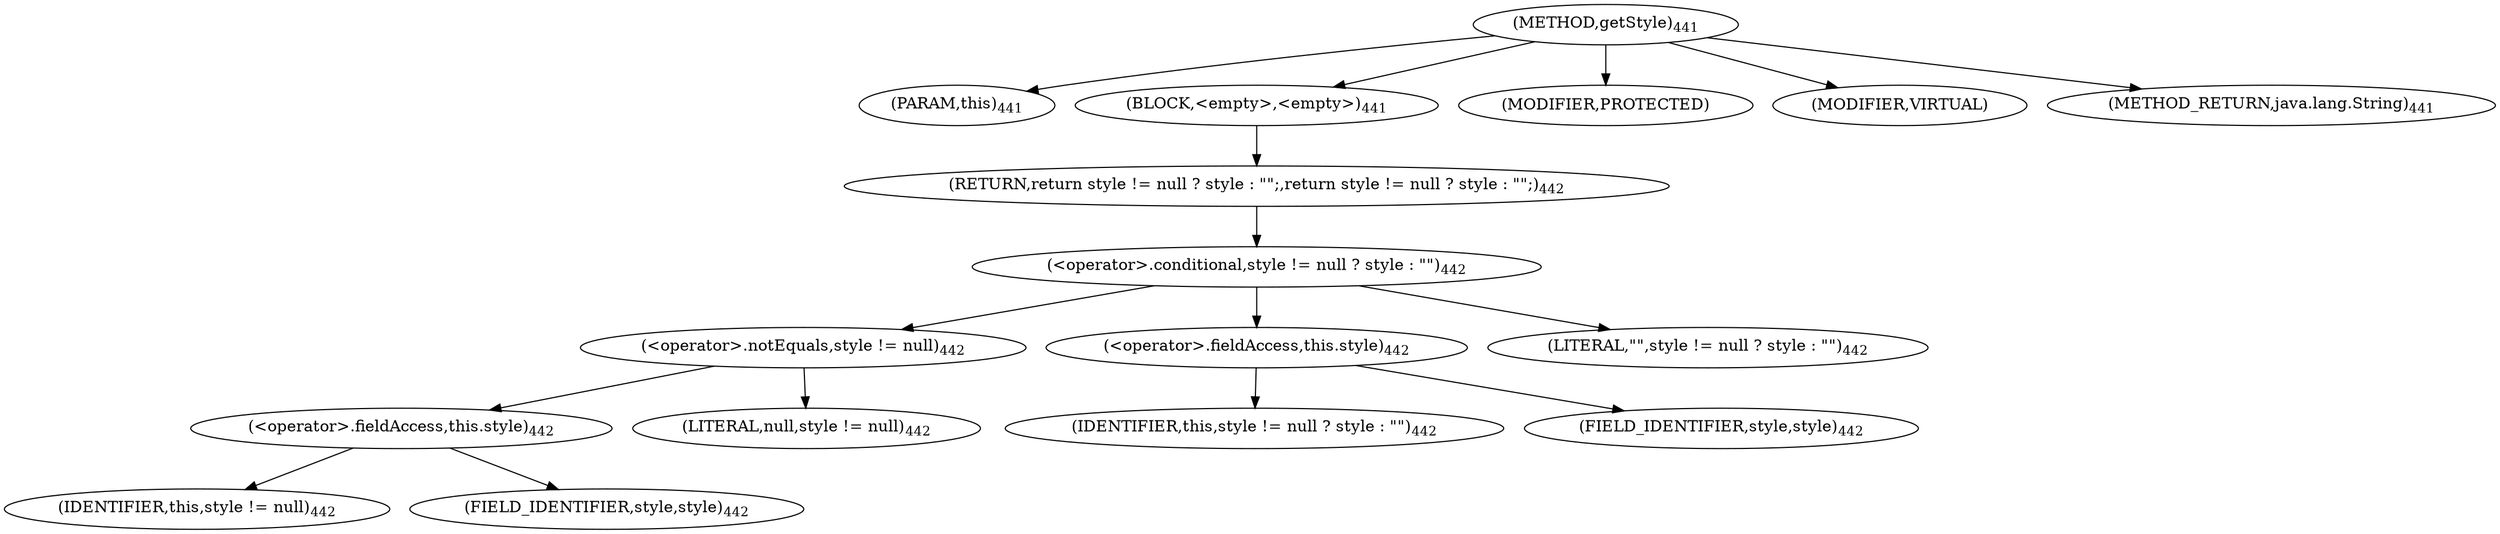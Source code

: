 digraph "getStyle" {  
"725" [label = <(METHOD,getStyle)<SUB>441</SUB>> ]
"726" [label = <(PARAM,this)<SUB>441</SUB>> ]
"727" [label = <(BLOCK,&lt;empty&gt;,&lt;empty&gt;)<SUB>441</SUB>> ]
"728" [label = <(RETURN,return style != null ? style : &quot;&quot;;,return style != null ? style : &quot;&quot;;)<SUB>442</SUB>> ]
"729" [label = <(&lt;operator&gt;.conditional,style != null ? style : &quot;&quot;)<SUB>442</SUB>> ]
"730" [label = <(&lt;operator&gt;.notEquals,style != null)<SUB>442</SUB>> ]
"731" [label = <(&lt;operator&gt;.fieldAccess,this.style)<SUB>442</SUB>> ]
"732" [label = <(IDENTIFIER,this,style != null)<SUB>442</SUB>> ]
"733" [label = <(FIELD_IDENTIFIER,style,style)<SUB>442</SUB>> ]
"734" [label = <(LITERAL,null,style != null)<SUB>442</SUB>> ]
"735" [label = <(&lt;operator&gt;.fieldAccess,this.style)<SUB>442</SUB>> ]
"736" [label = <(IDENTIFIER,this,style != null ? style : &quot;&quot;)<SUB>442</SUB>> ]
"737" [label = <(FIELD_IDENTIFIER,style,style)<SUB>442</SUB>> ]
"738" [label = <(LITERAL,&quot;&quot;,style != null ? style : &quot;&quot;)<SUB>442</SUB>> ]
"739" [label = <(MODIFIER,PROTECTED)> ]
"740" [label = <(MODIFIER,VIRTUAL)> ]
"741" [label = <(METHOD_RETURN,java.lang.String)<SUB>441</SUB>> ]
  "725" -> "726" 
  "725" -> "727" 
  "725" -> "739" 
  "725" -> "740" 
  "725" -> "741" 
  "727" -> "728" 
  "728" -> "729" 
  "729" -> "730" 
  "729" -> "735" 
  "729" -> "738" 
  "730" -> "731" 
  "730" -> "734" 
  "731" -> "732" 
  "731" -> "733" 
  "735" -> "736" 
  "735" -> "737" 
}
